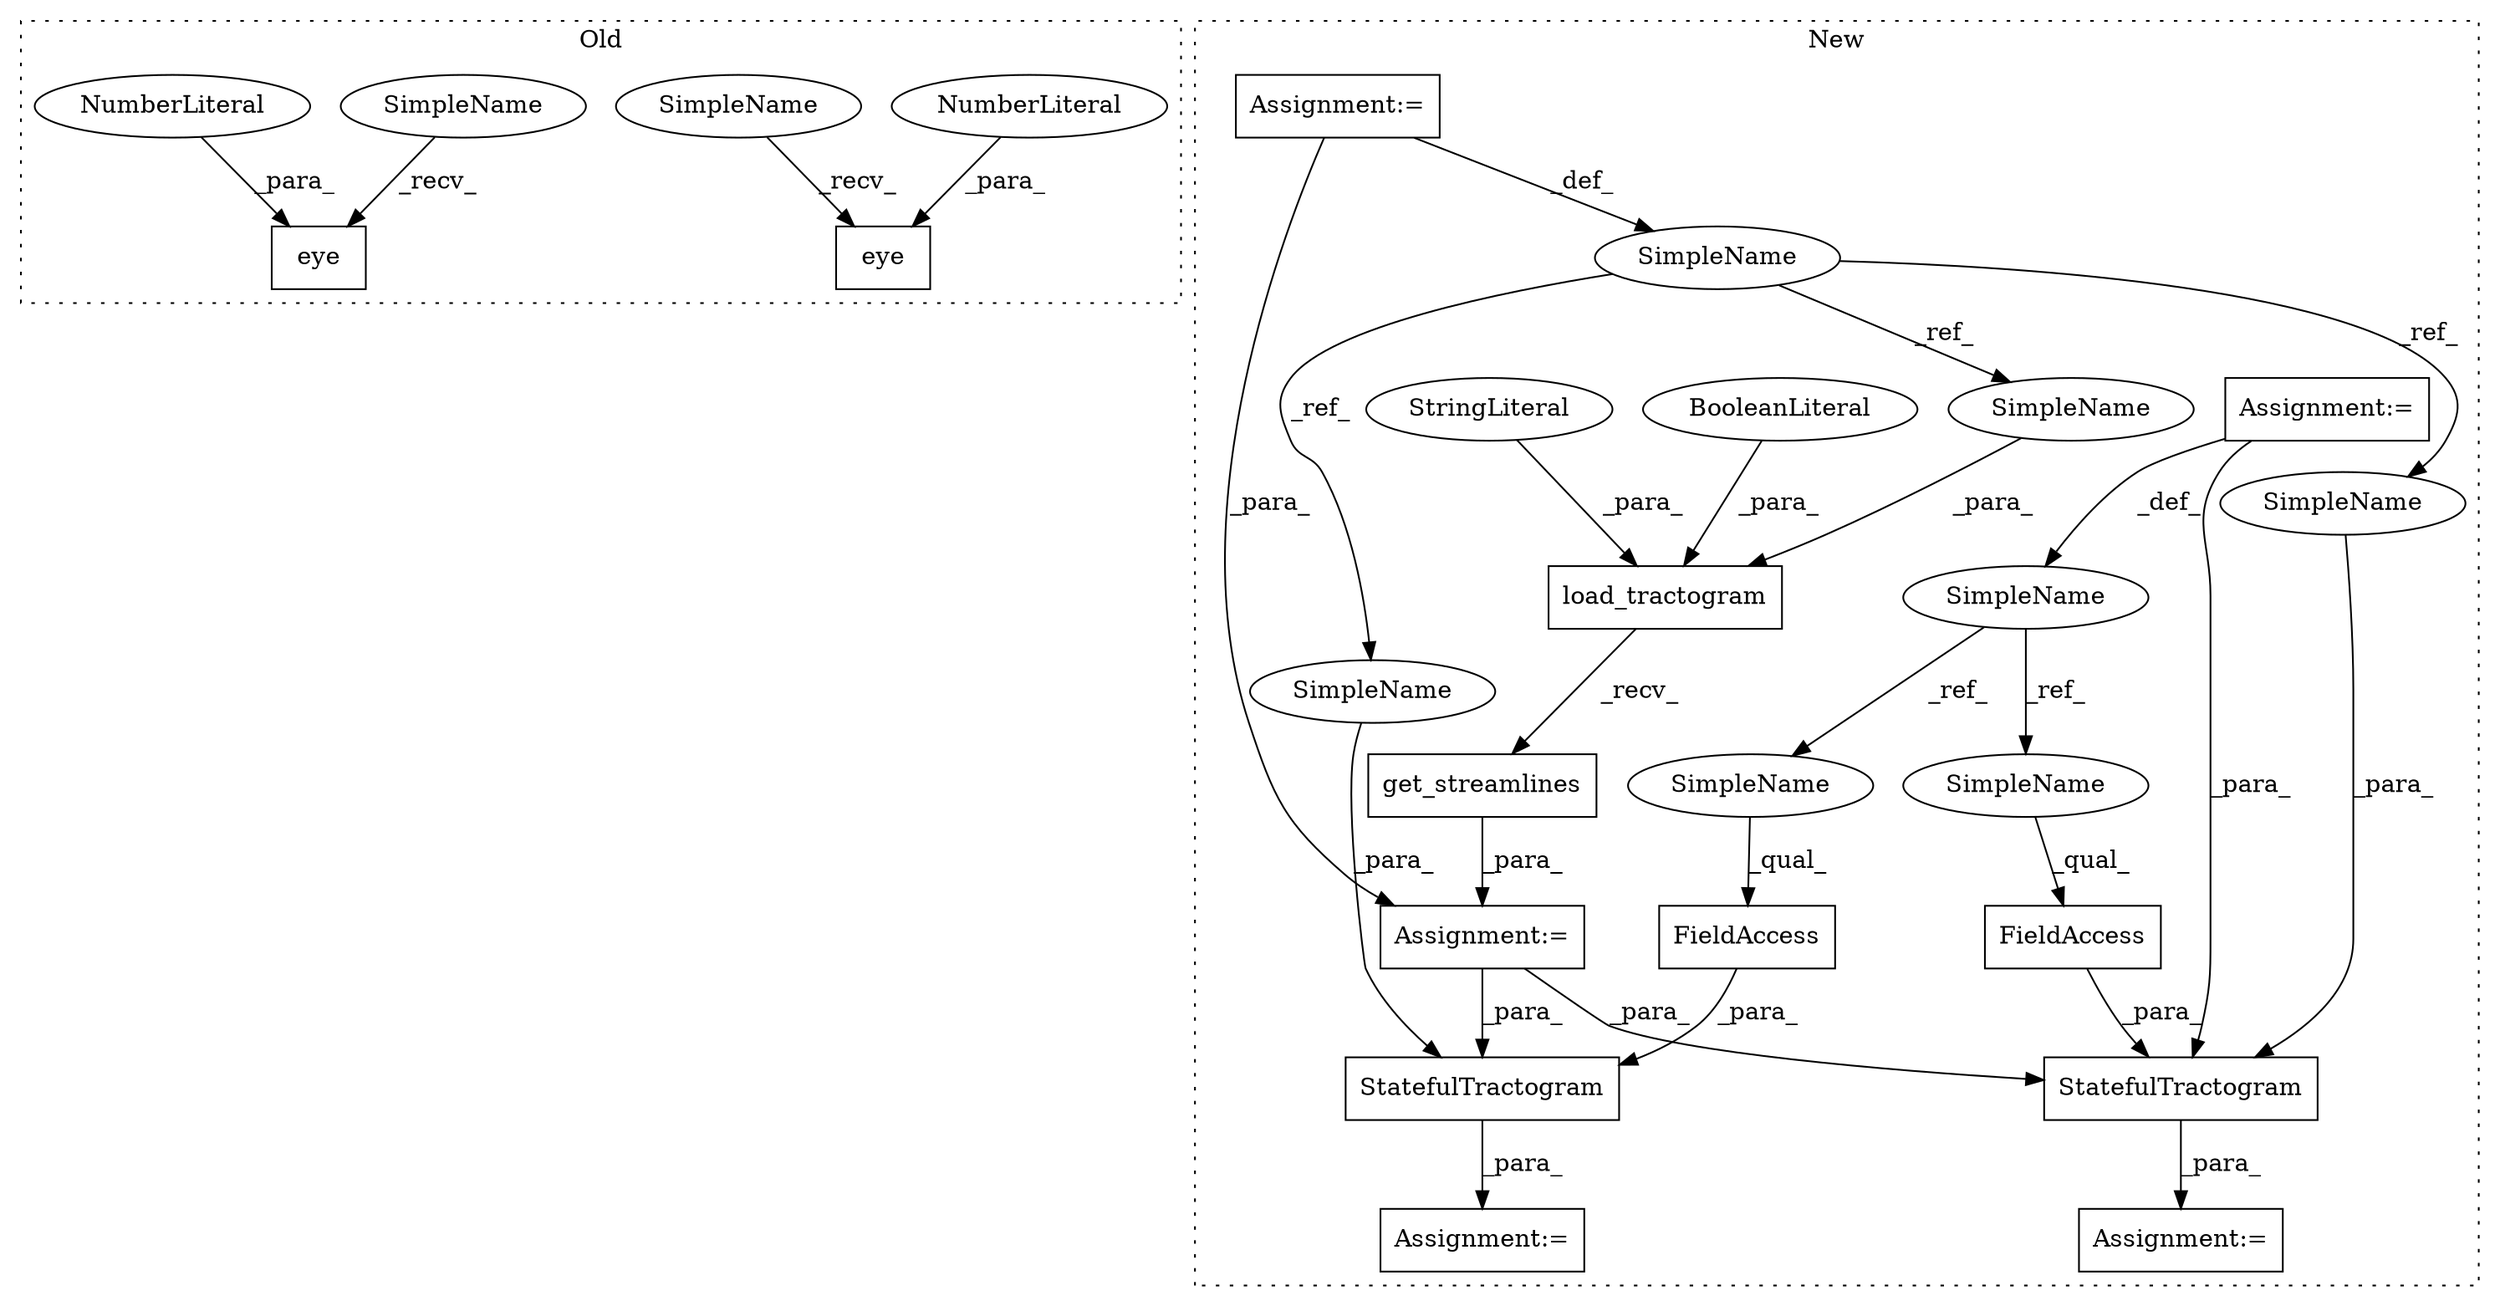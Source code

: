 digraph G {
subgraph cluster0 {
1 [label="eye" a="32" s="4691,4696" l="4,1" shape="box"];
3 [label="NumberLiteral" a="34" s="4695" l="1" shape="ellipse"];
6 [label="eye" a="32" s="4819,4824" l="4,1" shape="box"];
7 [label="NumberLiteral" a="34" s="4823" l="1" shape="ellipse"];
25 [label="SimpleName" a="42" s="4685" l="5" shape="ellipse"];
26 [label="SimpleName" a="42" s="4813" l="5" shape="ellipse"];
label = "Old";
style="dotted";
}
subgraph cluster1 {
2 [label="get_streamlines" a="32" s="4210" l="17" shape="box"];
4 [label="load_tractogram" a="32" s="4170,4208" l="16,1" shape="box"];
5 [label="BooleanLiteral" a="9" s="4203" l="5" shape="ellipse"];
8 [label="Assignment:=" a="7" s="4379" l="1" shape="box"];
9 [label="StringLiteral" a="45" s="4196" l="6" shape="ellipse"];
10 [label="SimpleName" a="42" s="4125" l="9" shape="ellipse"];
11 [label="StatefulTractogram" a="32" s="4380,4422" l="19,1" shape="box"];
12 [label="FieldAccess" a="22" s="4411" l="11" shape="box"];
13 [label="SimpleName" a="42" s="3726" l="5" shape="ellipse"];
14 [label="FieldAccess" a="22" s="5101" l="11" shape="box"];
15 [label="StatefulTractogram" a="32" s="5070,5112" l="19,1" shape="box"];
16 [label="Assignment:=" a="7" s="4169" l="1" shape="box"];
17 [label="Assignment:=" a="7" s="4134" l="1" shape="box"];
18 [label="Assignment:=" a="7" s="3726" l="5" shape="box"];
19 [label="Assignment:=" a="7" s="5069" l="1" shape="box"];
20 [label="SimpleName" a="42" s="5091" l="9" shape="ellipse"];
21 [label="SimpleName" a="42" s="4186" l="9" shape="ellipse"];
22 [label="SimpleName" a="42" s="4401" l="9" shape="ellipse"];
23 [label="SimpleName" a="42" s="4411" l="5" shape="ellipse"];
24 [label="SimpleName" a="42" s="5101" l="5" shape="ellipse"];
label = "New";
style="dotted";
}
2 -> 16 [label="_para_"];
3 -> 1 [label="_para_"];
4 -> 2 [label="_recv_"];
5 -> 4 [label="_para_"];
7 -> 6 [label="_para_"];
9 -> 4 [label="_para_"];
10 -> 22 [label="_ref_"];
10 -> 20 [label="_ref_"];
10 -> 21 [label="_ref_"];
11 -> 8 [label="_para_"];
12 -> 11 [label="_para_"];
13 -> 23 [label="_ref_"];
13 -> 24 [label="_ref_"];
14 -> 15 [label="_para_"];
15 -> 19 [label="_para_"];
16 -> 11 [label="_para_"];
16 -> 15 [label="_para_"];
17 -> 10 [label="_def_"];
17 -> 16 [label="_para_"];
18 -> 13 [label="_def_"];
18 -> 15 [label="_para_"];
20 -> 15 [label="_para_"];
21 -> 4 [label="_para_"];
22 -> 11 [label="_para_"];
23 -> 12 [label="_qual_"];
24 -> 14 [label="_qual_"];
25 -> 1 [label="_recv_"];
26 -> 6 [label="_recv_"];
}